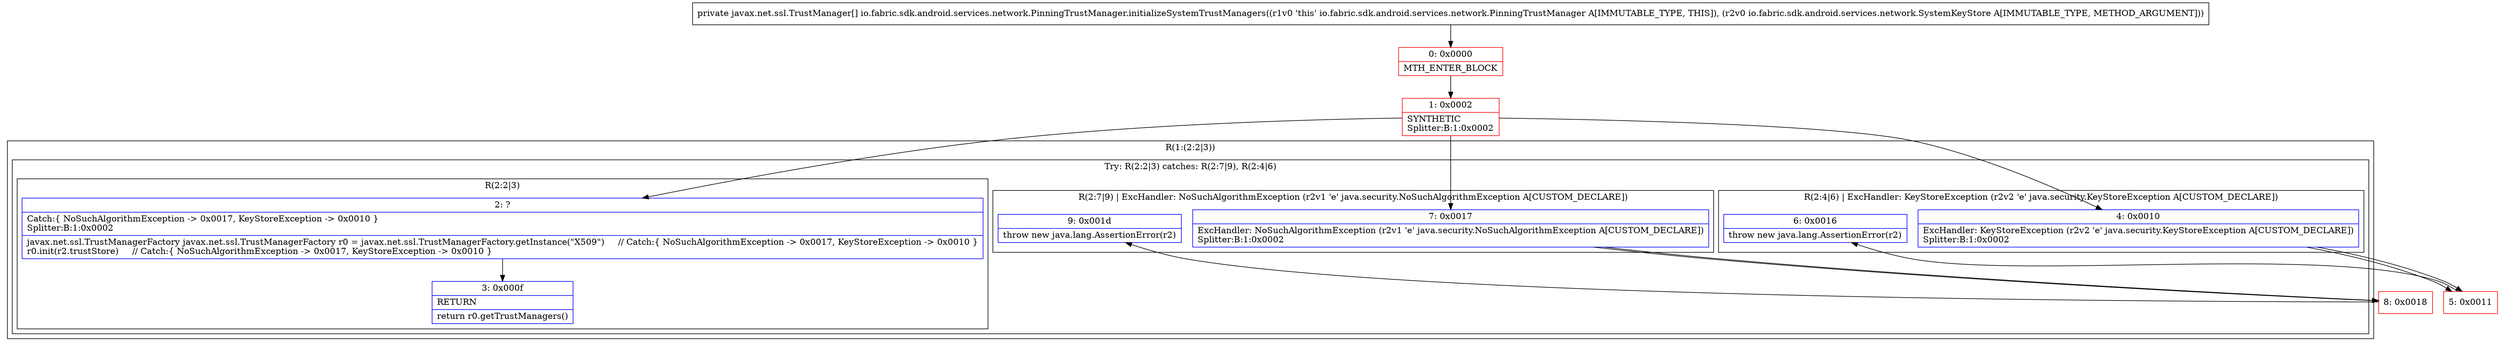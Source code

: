 digraph "CFG forio.fabric.sdk.android.services.network.PinningTrustManager.initializeSystemTrustManagers(Lio\/fabric\/sdk\/android\/services\/network\/SystemKeyStore;)[Ljavax\/net\/ssl\/TrustManager;" {
subgraph cluster_Region_848195813 {
label = "R(1:(2:2|3))";
node [shape=record,color=blue];
subgraph cluster_TryCatchRegion_1442221250 {
label = "Try: R(2:2|3) catches: R(2:7|9), R(2:4|6)";
node [shape=record,color=blue];
subgraph cluster_Region_1788617015 {
label = "R(2:2|3)";
node [shape=record,color=blue];
Node_2 [shape=record,label="{2\:\ ?|Catch:\{ NoSuchAlgorithmException \-\> 0x0017, KeyStoreException \-\> 0x0010 \}\lSplitter:B:1:0x0002\l|javax.net.ssl.TrustManagerFactory javax.net.ssl.TrustManagerFactory r0 = javax.net.ssl.TrustManagerFactory.getInstance(\"X509\")     \/\/ Catch:\{ NoSuchAlgorithmException \-\> 0x0017, KeyStoreException \-\> 0x0010 \}\lr0.init(r2.trustStore)     \/\/ Catch:\{ NoSuchAlgorithmException \-\> 0x0017, KeyStoreException \-\> 0x0010 \}\l}"];
Node_3 [shape=record,label="{3\:\ 0x000f|RETURN\l|return r0.getTrustManagers()\l}"];
}
subgraph cluster_Region_395309958 {
label = "R(2:7|9) | ExcHandler: NoSuchAlgorithmException (r2v1 'e' java.security.NoSuchAlgorithmException A[CUSTOM_DECLARE])\l";
node [shape=record,color=blue];
Node_7 [shape=record,label="{7\:\ 0x0017|ExcHandler: NoSuchAlgorithmException (r2v1 'e' java.security.NoSuchAlgorithmException A[CUSTOM_DECLARE])\lSplitter:B:1:0x0002\l}"];
Node_9 [shape=record,label="{9\:\ 0x001d|throw new java.lang.AssertionError(r2)\l}"];
}
subgraph cluster_Region_1846448546 {
label = "R(2:4|6) | ExcHandler: KeyStoreException (r2v2 'e' java.security.KeyStoreException A[CUSTOM_DECLARE])\l";
node [shape=record,color=blue];
Node_4 [shape=record,label="{4\:\ 0x0010|ExcHandler: KeyStoreException (r2v2 'e' java.security.KeyStoreException A[CUSTOM_DECLARE])\lSplitter:B:1:0x0002\l}"];
Node_6 [shape=record,label="{6\:\ 0x0016|throw new java.lang.AssertionError(r2)\l}"];
}
}
}
subgraph cluster_Region_395309958 {
label = "R(2:7|9) | ExcHandler: NoSuchAlgorithmException (r2v1 'e' java.security.NoSuchAlgorithmException A[CUSTOM_DECLARE])\l";
node [shape=record,color=blue];
Node_7 [shape=record,label="{7\:\ 0x0017|ExcHandler: NoSuchAlgorithmException (r2v1 'e' java.security.NoSuchAlgorithmException A[CUSTOM_DECLARE])\lSplitter:B:1:0x0002\l}"];
Node_9 [shape=record,label="{9\:\ 0x001d|throw new java.lang.AssertionError(r2)\l}"];
}
subgraph cluster_Region_1846448546 {
label = "R(2:4|6) | ExcHandler: KeyStoreException (r2v2 'e' java.security.KeyStoreException A[CUSTOM_DECLARE])\l";
node [shape=record,color=blue];
Node_4 [shape=record,label="{4\:\ 0x0010|ExcHandler: KeyStoreException (r2v2 'e' java.security.KeyStoreException A[CUSTOM_DECLARE])\lSplitter:B:1:0x0002\l}"];
Node_6 [shape=record,label="{6\:\ 0x0016|throw new java.lang.AssertionError(r2)\l}"];
}
Node_0 [shape=record,color=red,label="{0\:\ 0x0000|MTH_ENTER_BLOCK\l}"];
Node_1 [shape=record,color=red,label="{1\:\ 0x0002|SYNTHETIC\lSplitter:B:1:0x0002\l}"];
Node_5 [shape=record,color=red,label="{5\:\ 0x0011}"];
Node_8 [shape=record,color=red,label="{8\:\ 0x0018}"];
MethodNode[shape=record,label="{private javax.net.ssl.TrustManager[] io.fabric.sdk.android.services.network.PinningTrustManager.initializeSystemTrustManagers((r1v0 'this' io.fabric.sdk.android.services.network.PinningTrustManager A[IMMUTABLE_TYPE, THIS]), (r2v0 io.fabric.sdk.android.services.network.SystemKeyStore A[IMMUTABLE_TYPE, METHOD_ARGUMENT])) }"];
MethodNode -> Node_0;
Node_2 -> Node_3;
Node_7 -> Node_8;
Node_4 -> Node_5;
Node_7 -> Node_8;
Node_4 -> Node_5;
Node_0 -> Node_1;
Node_1 -> Node_2;
Node_1 -> Node_7;
Node_1 -> Node_4;
Node_5 -> Node_6;
Node_8 -> Node_9;
}


